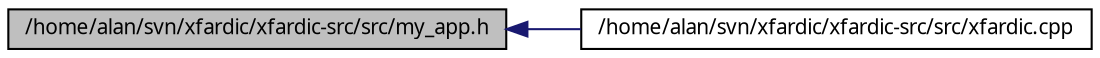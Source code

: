 digraph G
{
  edge [fontname="FreeSans.ttf",fontsize=10,labelfontname="FreeSans.ttf",labelfontsize=10];
  node [fontname="FreeSans.ttf",fontsize=10,shape=record];
  rankdir=LR;
  Node1 [label="/home/alan/svn/xfardic/xfardic-src/src/my_app.h",height=0.2,width=0.4,color="black", fillcolor="grey75", style="filled" fontcolor="black"];
  Node1 -> Node2 [dir=back,color="midnightblue",fontsize=10,style="solid",fontname="FreeSans.ttf"];
  Node2 [label="/home/alan/svn/xfardic/xfardic-src/src/xfardic.cpp",height=0.2,width=0.4,color="black", fillcolor="white", style="filled",URL="$xfardic_8cpp.html"];
}
